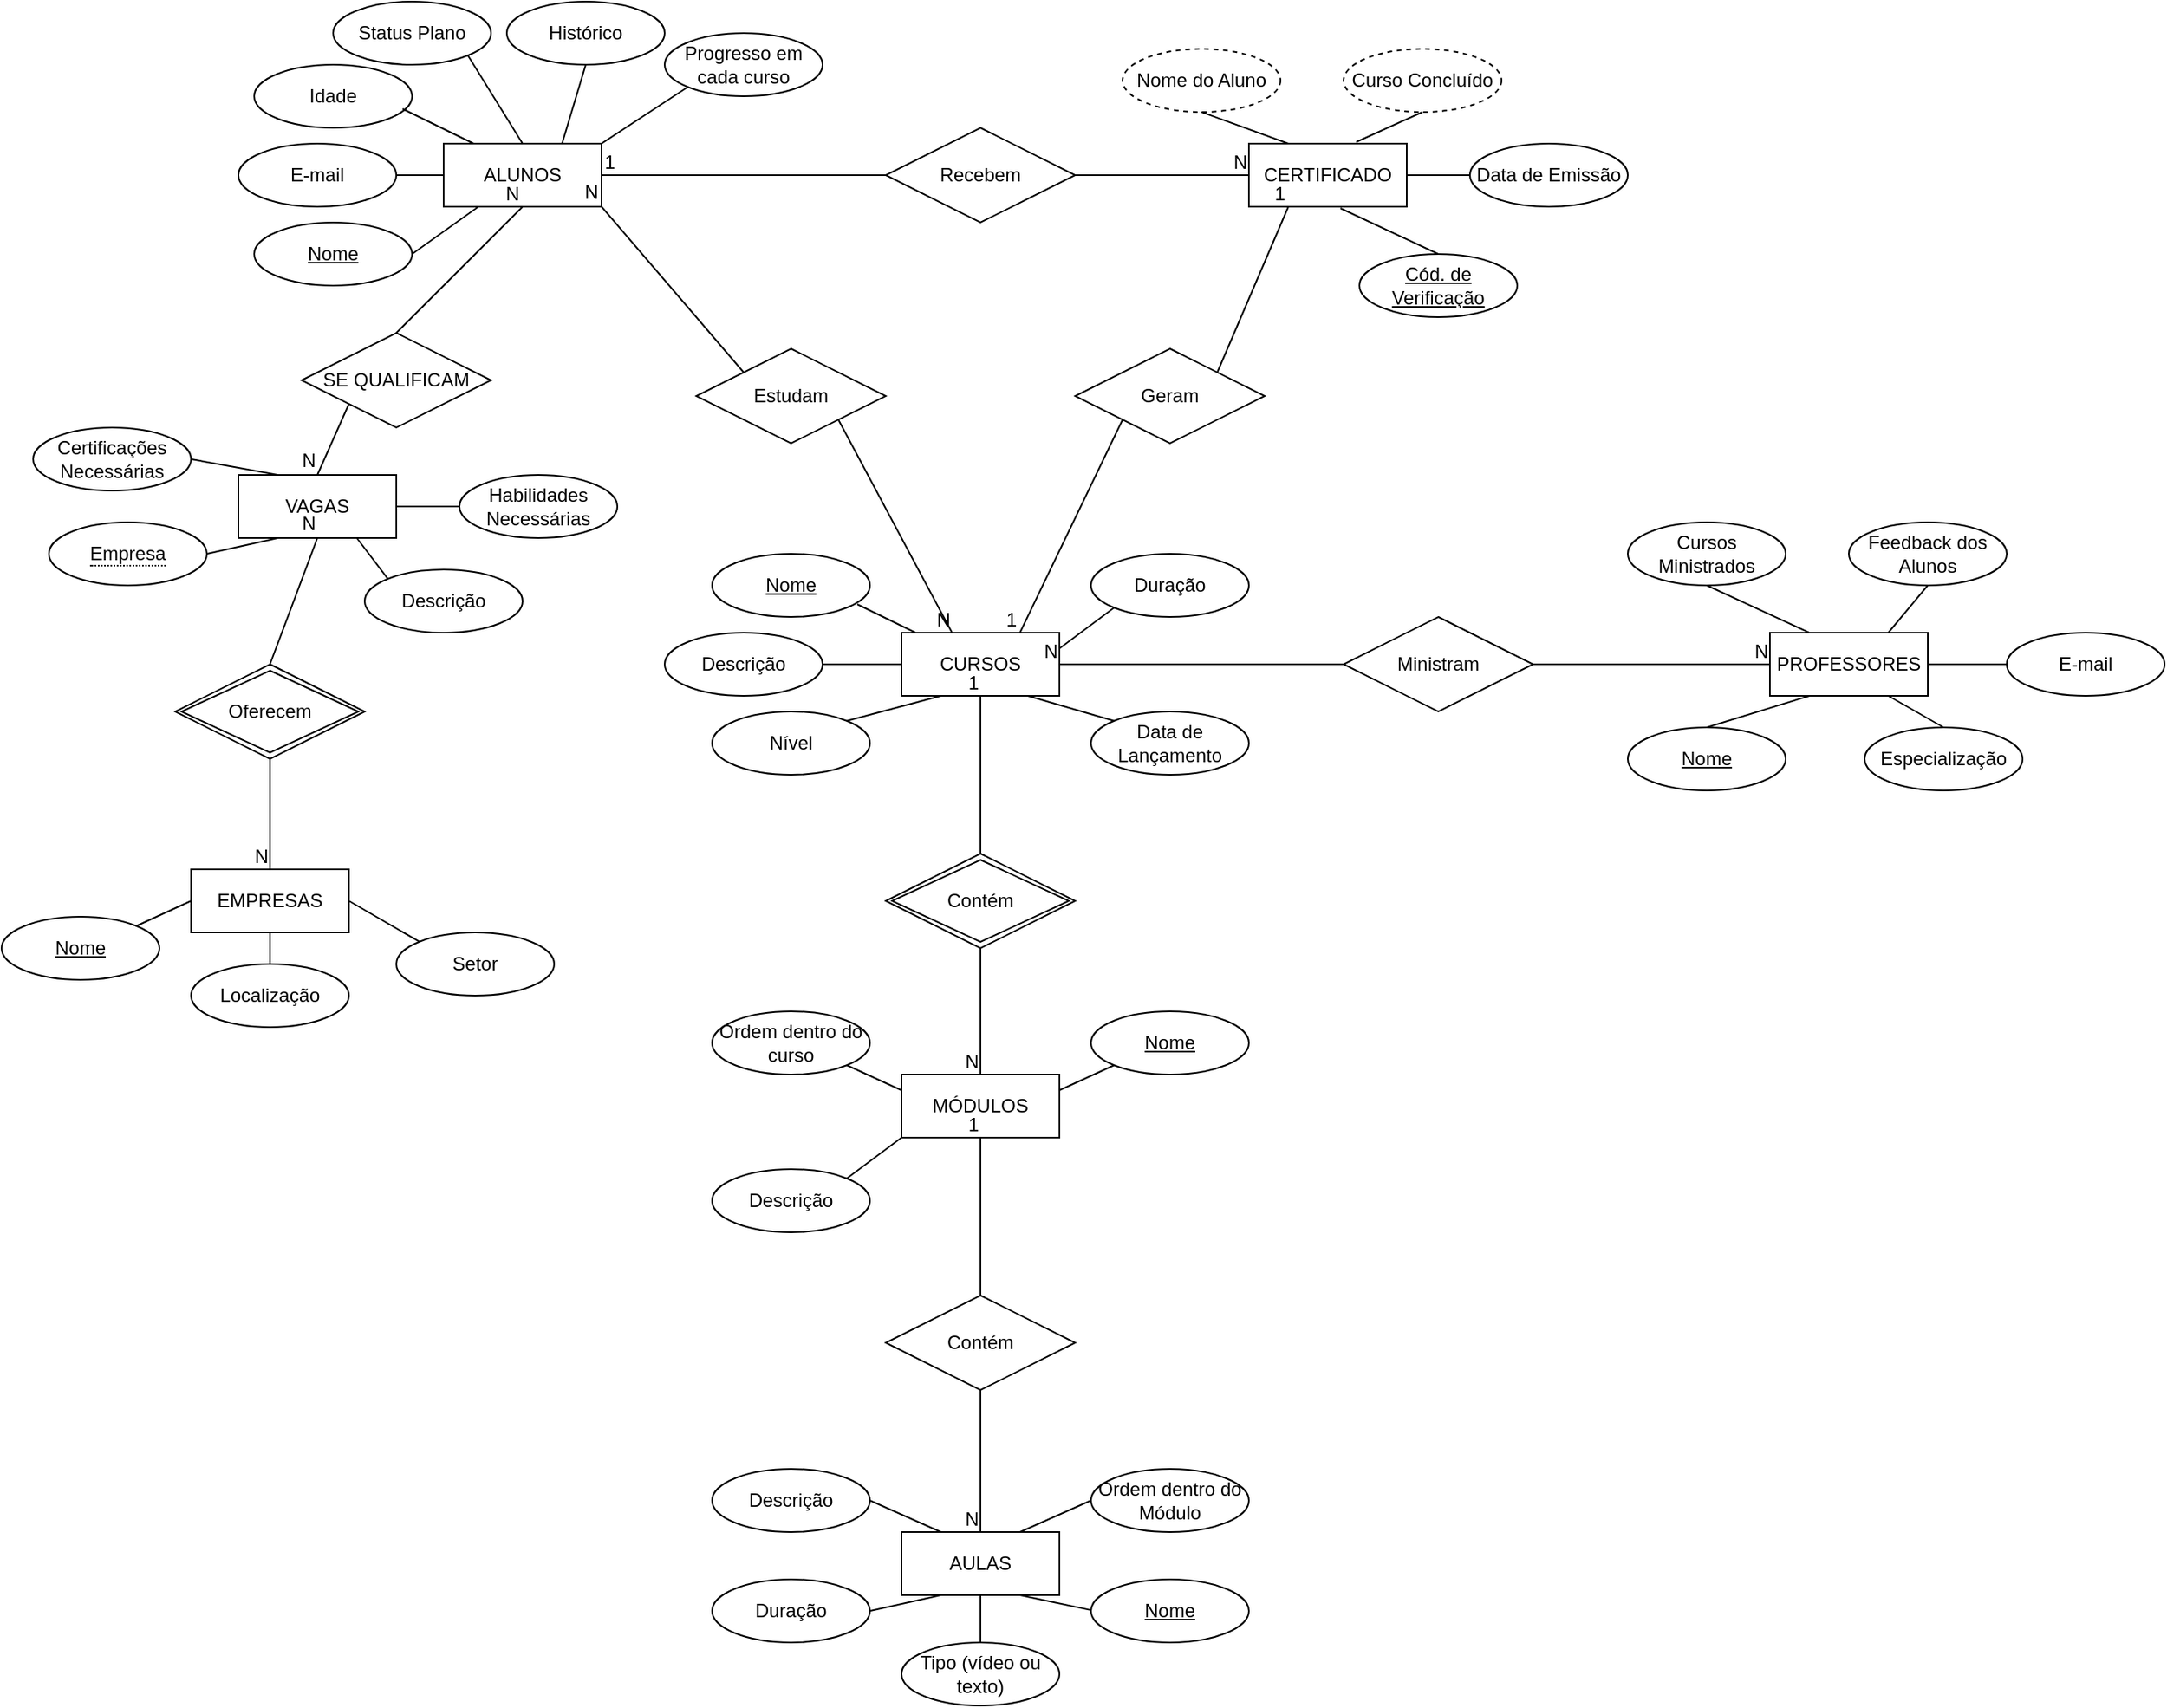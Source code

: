 <mxfile version="24.7.16">
  <diagram id="R2lEEEUBdFMjLlhIrx00" name="Page-1">
    <mxGraphModel dx="2006" dy="578" grid="1" gridSize="10" guides="1" tooltips="1" connect="1" arrows="1" fold="1" page="1" pageScale="1" pageWidth="850" pageHeight="1100" math="0" shadow="0" extFonts="Permanent Marker^https://fonts.googleapis.com/css?family=Permanent+Marker">
      <root>
        <mxCell id="0" />
        <mxCell id="1" parent="0" />
        <mxCell id="FF8oIaPpPTEZRq6Hy1B0-1" value="ALUNOS" style="whiteSpace=wrap;html=1;align=center;" vertex="1" parent="1">
          <mxGeometry x="200" y="130" width="100" height="40" as="geometry" />
        </mxCell>
        <mxCell id="FF8oIaPpPTEZRq6Hy1B0-8" value="E-mail" style="ellipse;whiteSpace=wrap;html=1;align=center;" vertex="1" parent="1">
          <mxGeometry x="70" y="130" width="100" height="40" as="geometry" />
        </mxCell>
        <mxCell id="FF8oIaPpPTEZRq6Hy1B0-9" value="Idade" style="ellipse;whiteSpace=wrap;html=1;align=center;" vertex="1" parent="1">
          <mxGeometry x="80" y="80" width="100" height="40" as="geometry" />
        </mxCell>
        <mxCell id="FF8oIaPpPTEZRq6Hy1B0-10" value="Status Plano" style="ellipse;whiteSpace=wrap;html=1;align=center;" vertex="1" parent="1">
          <mxGeometry x="130" y="40" width="100" height="40" as="geometry" />
        </mxCell>
        <mxCell id="FF8oIaPpPTEZRq6Hy1B0-11" value="Histórico" style="ellipse;whiteSpace=wrap;html=1;align=center;" vertex="1" parent="1">
          <mxGeometry x="240" y="40" width="100" height="40" as="geometry" />
        </mxCell>
        <mxCell id="FF8oIaPpPTEZRq6Hy1B0-12" value="Progresso em cada curso" style="ellipse;whiteSpace=wrap;html=1;align=center;" vertex="1" parent="1">
          <mxGeometry x="340" y="60" width="100" height="40" as="geometry" />
        </mxCell>
        <mxCell id="FF8oIaPpPTEZRq6Hy1B0-13" value="" style="endArrow=none;html=1;rounded=0;exitX=1;exitY=0.5;exitDx=0;exitDy=0;" edge="1" parent="1" target="FF8oIaPpPTEZRq6Hy1B0-1">
          <mxGeometry relative="1" as="geometry">
            <mxPoint x="180" y="200.0" as="sourcePoint" />
            <mxPoint x="410" y="199.5" as="targetPoint" />
          </mxGeometry>
        </mxCell>
        <mxCell id="FF8oIaPpPTEZRq6Hy1B0-17" value="" style="endArrow=none;html=1;rounded=0;entryX=0;entryY=0.5;entryDx=0;entryDy=0;" edge="1" parent="1" target="FF8oIaPpPTEZRq6Hy1B0-1">
          <mxGeometry relative="1" as="geometry">
            <mxPoint x="170" y="150" as="sourcePoint" />
            <mxPoint x="190" y="150" as="targetPoint" />
          </mxGeometry>
        </mxCell>
        <mxCell id="FF8oIaPpPTEZRq6Hy1B0-19" value="" style="endArrow=none;html=1;rounded=0;exitX=0.94;exitY=0.7;exitDx=0;exitDy=0;entryX=0.19;entryY=0;entryDx=0;entryDy=0;entryPerimeter=0;exitPerimeter=0;" edge="1" parent="1" source="FF8oIaPpPTEZRq6Hy1B0-9" target="FF8oIaPpPTEZRq6Hy1B0-1">
          <mxGeometry relative="1" as="geometry">
            <mxPoint x="190" y="99.5" as="sourcePoint" />
            <mxPoint x="350" y="99.5" as="targetPoint" />
          </mxGeometry>
        </mxCell>
        <mxCell id="FF8oIaPpPTEZRq6Hy1B0-21" value="" style="endArrow=none;html=1;rounded=0;exitX=1;exitY=1;exitDx=0;exitDy=0;entryX=0.5;entryY=0;entryDx=0;entryDy=0;" edge="1" parent="1" source="FF8oIaPpPTEZRq6Hy1B0-10" target="FF8oIaPpPTEZRq6Hy1B0-1">
          <mxGeometry relative="1" as="geometry">
            <mxPoint x="250" y="100" as="sourcePoint" />
            <mxPoint x="390" y="99.5" as="targetPoint" />
          </mxGeometry>
        </mxCell>
        <mxCell id="FF8oIaPpPTEZRq6Hy1B0-22" value="" style="endArrow=none;html=1;rounded=0;entryX=0.5;entryY=1;entryDx=0;entryDy=0;exitX=0.75;exitY=0;exitDx=0;exitDy=0;" edge="1" parent="1" source="FF8oIaPpPTEZRq6Hy1B0-1" target="FF8oIaPpPTEZRq6Hy1B0-11">
          <mxGeometry width="50" height="50" relative="1" as="geometry">
            <mxPoint x="360" y="210" as="sourcePoint" />
            <mxPoint x="410" y="160" as="targetPoint" />
          </mxGeometry>
        </mxCell>
        <mxCell id="FF8oIaPpPTEZRq6Hy1B0-24" value="" style="endArrow=none;html=1;rounded=0;entryX=0;entryY=1;entryDx=0;entryDy=0;" edge="1" parent="1" target="FF8oIaPpPTEZRq6Hy1B0-12">
          <mxGeometry relative="1" as="geometry">
            <mxPoint x="300" y="130" as="sourcePoint" />
            <mxPoint x="455" y="149.5" as="targetPoint" />
          </mxGeometry>
        </mxCell>
        <mxCell id="FF8oIaPpPTEZRq6Hy1B0-25" value="Recebem" style="shape=rhombus;perimeter=rhombusPerimeter;whiteSpace=wrap;html=1;align=center;" vertex="1" parent="1">
          <mxGeometry x="480" y="120" width="120" height="60" as="geometry" />
        </mxCell>
        <mxCell id="FF8oIaPpPTEZRq6Hy1B0-26" value="" style="endArrow=none;html=1;rounded=0;entryX=0;entryY=0.5;entryDx=0;entryDy=0;exitX=1;exitY=0.5;exitDx=0;exitDy=0;" edge="1" parent="1" source="FF8oIaPpPTEZRq6Hy1B0-1" target="FF8oIaPpPTEZRq6Hy1B0-25">
          <mxGeometry relative="1" as="geometry">
            <mxPoint x="330" y="150" as="sourcePoint" />
            <mxPoint x="490" y="150" as="targetPoint" />
          </mxGeometry>
        </mxCell>
        <mxCell id="FF8oIaPpPTEZRq6Hy1B0-27" value="1" style="resizable=0;html=1;whiteSpace=wrap;align=left;verticalAlign=bottom;" connectable="0" vertex="1" parent="FF8oIaPpPTEZRq6Hy1B0-26">
          <mxGeometry x="-1" relative="1" as="geometry" />
        </mxCell>
        <mxCell id="FF8oIaPpPTEZRq6Hy1B0-29" value="CERTIFICADO" style="whiteSpace=wrap;html=1;align=center;" vertex="1" parent="1">
          <mxGeometry x="710" y="130" width="100" height="40" as="geometry" />
        </mxCell>
        <mxCell id="FF8oIaPpPTEZRq6Hy1B0-30" value="" style="endArrow=none;html=1;rounded=0;exitX=1;exitY=0.5;exitDx=0;exitDy=0;" edge="1" parent="1" source="FF8oIaPpPTEZRq6Hy1B0-25">
          <mxGeometry relative="1" as="geometry">
            <mxPoint x="610" y="149.5" as="sourcePoint" />
            <mxPoint x="710" y="150" as="targetPoint" />
          </mxGeometry>
        </mxCell>
        <mxCell id="FF8oIaPpPTEZRq6Hy1B0-31" value="N" style="resizable=0;html=1;whiteSpace=wrap;align=right;verticalAlign=bottom;" connectable="0" vertex="1" parent="FF8oIaPpPTEZRq6Hy1B0-30">
          <mxGeometry x="1" relative="1" as="geometry" />
        </mxCell>
        <mxCell id="FF8oIaPpPTEZRq6Hy1B0-34" value="Data de Emissão" style="ellipse;whiteSpace=wrap;html=1;align=center;" vertex="1" parent="1">
          <mxGeometry x="850" y="130" width="100" height="40" as="geometry" />
        </mxCell>
        <mxCell id="FF8oIaPpPTEZRq6Hy1B0-35" value="Cód. de Verificação" style="ellipse;whiteSpace=wrap;html=1;align=center;fontStyle=4;" vertex="1" parent="1">
          <mxGeometry x="780" y="200" width="100" height="40" as="geometry" />
        </mxCell>
        <mxCell id="FF8oIaPpPTEZRq6Hy1B0-36" value="Nome do Aluno" style="ellipse;whiteSpace=wrap;html=1;align=center;dashed=1;" vertex="1" parent="1">
          <mxGeometry x="630" y="70" width="100" height="40" as="geometry" />
        </mxCell>
        <mxCell id="FF8oIaPpPTEZRq6Hy1B0-37" value="Curso Concluído" style="ellipse;whiteSpace=wrap;html=1;align=center;dashed=1;" vertex="1" parent="1">
          <mxGeometry x="770" y="70" width="100" height="40" as="geometry" />
        </mxCell>
        <mxCell id="FF8oIaPpPTEZRq6Hy1B0-38" value="" style="endArrow=none;html=1;rounded=0;exitX=0.5;exitY=1;exitDx=0;exitDy=0;entryX=0.25;entryY=0;entryDx=0;entryDy=0;" edge="1" parent="1" source="FF8oIaPpPTEZRq6Hy1B0-36" target="FF8oIaPpPTEZRq6Hy1B0-29">
          <mxGeometry relative="1" as="geometry">
            <mxPoint x="650" y="210" as="sourcePoint" />
            <mxPoint x="810" y="210" as="targetPoint" />
          </mxGeometry>
        </mxCell>
        <mxCell id="FF8oIaPpPTEZRq6Hy1B0-39" value="" style="endArrow=none;html=1;rounded=0;exitX=0.5;exitY=1;exitDx=0;exitDy=0;entryX=0.68;entryY=-0.025;entryDx=0;entryDy=0;entryPerimeter=0;" edge="1" parent="1" source="FF8oIaPpPTEZRq6Hy1B0-37" target="FF8oIaPpPTEZRq6Hy1B0-29">
          <mxGeometry relative="1" as="geometry">
            <mxPoint x="690" y="120" as="sourcePoint" />
            <mxPoint x="745" y="140" as="targetPoint" />
          </mxGeometry>
        </mxCell>
        <mxCell id="FF8oIaPpPTEZRq6Hy1B0-40" value="" style="endArrow=none;html=1;rounded=0;exitX=0;exitY=0.5;exitDx=0;exitDy=0;" edge="1" parent="1" source="FF8oIaPpPTEZRq6Hy1B0-34">
          <mxGeometry relative="1" as="geometry">
            <mxPoint x="700" y="130" as="sourcePoint" />
            <mxPoint x="810" y="150" as="targetPoint" />
          </mxGeometry>
        </mxCell>
        <mxCell id="FF8oIaPpPTEZRq6Hy1B0-41" value="" style="endArrow=none;html=1;rounded=0;exitX=0.58;exitY=1.025;exitDx=0;exitDy=0;entryX=0.5;entryY=0;entryDx=0;entryDy=0;exitPerimeter=0;" edge="1" parent="1" source="FF8oIaPpPTEZRq6Hy1B0-29" target="FF8oIaPpPTEZRq6Hy1B0-35">
          <mxGeometry relative="1" as="geometry">
            <mxPoint x="710" y="140" as="sourcePoint" />
            <mxPoint x="765" y="160" as="targetPoint" />
          </mxGeometry>
        </mxCell>
        <mxCell id="FF8oIaPpPTEZRq6Hy1B0-42" value="Estudam" style="shape=rhombus;perimeter=rhombusPerimeter;whiteSpace=wrap;html=1;align=center;" vertex="1" parent="1">
          <mxGeometry x="360" y="260" width="120" height="60" as="geometry" />
        </mxCell>
        <mxCell id="FF8oIaPpPTEZRq6Hy1B0-43" value="" style="endArrow=none;html=1;rounded=0;entryX=1;entryY=1;entryDx=0;entryDy=0;exitX=0;exitY=0;exitDx=0;exitDy=0;" edge="1" parent="1" source="FF8oIaPpPTEZRq6Hy1B0-42" target="FF8oIaPpPTEZRq6Hy1B0-1">
          <mxGeometry relative="1" as="geometry">
            <mxPoint x="350" y="210" as="sourcePoint" />
            <mxPoint x="510" y="210" as="targetPoint" />
          </mxGeometry>
        </mxCell>
        <mxCell id="FF8oIaPpPTEZRq6Hy1B0-44" value="N" style="resizable=0;html=1;whiteSpace=wrap;align=right;verticalAlign=bottom;" connectable="0" vertex="1" parent="FF8oIaPpPTEZRq6Hy1B0-43">
          <mxGeometry x="1" relative="1" as="geometry" />
        </mxCell>
        <mxCell id="FF8oIaPpPTEZRq6Hy1B0-45" value="CURSOS" style="whiteSpace=wrap;html=1;align=center;" vertex="1" parent="1">
          <mxGeometry x="490" y="440" width="100" height="40" as="geometry" />
        </mxCell>
        <mxCell id="FF8oIaPpPTEZRq6Hy1B0-46" value="Geram" style="shape=rhombus;perimeter=rhombusPerimeter;whiteSpace=wrap;html=1;align=center;" vertex="1" parent="1">
          <mxGeometry x="600" y="260" width="120" height="60" as="geometry" />
        </mxCell>
        <mxCell id="FF8oIaPpPTEZRq6Hy1B0-47" value="" style="endArrow=none;html=1;rounded=0;entryX=0.25;entryY=1;entryDx=0;entryDy=0;exitX=1;exitY=0;exitDx=0;exitDy=0;" edge="1" parent="1" source="FF8oIaPpPTEZRq6Hy1B0-46" target="FF8oIaPpPTEZRq6Hy1B0-29">
          <mxGeometry relative="1" as="geometry">
            <mxPoint x="520" y="210" as="sourcePoint" />
            <mxPoint x="680" y="210" as="targetPoint" />
          </mxGeometry>
        </mxCell>
        <mxCell id="FF8oIaPpPTEZRq6Hy1B0-48" value="1" style="resizable=0;html=1;whiteSpace=wrap;align=right;verticalAlign=bottom;" connectable="0" vertex="1" parent="FF8oIaPpPTEZRq6Hy1B0-47">
          <mxGeometry x="1" relative="1" as="geometry" />
        </mxCell>
        <mxCell id="FF8oIaPpPTEZRq6Hy1B0-50" value="" style="endArrow=none;html=1;rounded=0;entryX=0.32;entryY=0;entryDx=0;entryDy=0;entryPerimeter=0;exitX=1;exitY=1;exitDx=0;exitDy=0;" edge="1" parent="1" source="FF8oIaPpPTEZRq6Hy1B0-42" target="FF8oIaPpPTEZRq6Hy1B0-45">
          <mxGeometry relative="1" as="geometry">
            <mxPoint x="520" y="210" as="sourcePoint" />
            <mxPoint x="680" y="210" as="targetPoint" />
          </mxGeometry>
        </mxCell>
        <mxCell id="FF8oIaPpPTEZRq6Hy1B0-51" value="N" style="resizable=0;html=1;whiteSpace=wrap;align=right;verticalAlign=bottom;" connectable="0" vertex="1" parent="FF8oIaPpPTEZRq6Hy1B0-50">
          <mxGeometry x="1" relative="1" as="geometry" />
        </mxCell>
        <mxCell id="FF8oIaPpPTEZRq6Hy1B0-55" value="Nome" style="ellipse;whiteSpace=wrap;html=1;align=center;fontStyle=4;" vertex="1" parent="1">
          <mxGeometry x="370" y="390" width="100" height="40" as="geometry" />
        </mxCell>
        <mxCell id="FF8oIaPpPTEZRq6Hy1B0-56" value="Descrição" style="ellipse;whiteSpace=wrap;html=1;align=center;" vertex="1" parent="1">
          <mxGeometry x="340" y="440" width="100" height="40" as="geometry" />
        </mxCell>
        <mxCell id="FF8oIaPpPTEZRq6Hy1B0-57" value="Nível" style="ellipse;whiteSpace=wrap;html=1;align=center;" vertex="1" parent="1">
          <mxGeometry x="370" y="490" width="100" height="40" as="geometry" />
        </mxCell>
        <mxCell id="FF8oIaPpPTEZRq6Hy1B0-58" value="Data de Lançamento" style="ellipse;whiteSpace=wrap;html=1;align=center;" vertex="1" parent="1">
          <mxGeometry x="610" y="490" width="100" height="40" as="geometry" />
        </mxCell>
        <mxCell id="FF8oIaPpPTEZRq6Hy1B0-59" value="Duração" style="ellipse;whiteSpace=wrap;html=1;align=center;" vertex="1" parent="1">
          <mxGeometry x="610" y="390" width="100" height="40" as="geometry" />
        </mxCell>
        <mxCell id="FF8oIaPpPTEZRq6Hy1B0-66" value="" style="endArrow=none;html=1;rounded=0;exitX=0.92;exitY=0.8;exitDx=0;exitDy=0;exitPerimeter=0;" edge="1" parent="1" source="FF8oIaPpPTEZRq6Hy1B0-55" target="FF8oIaPpPTEZRq6Hy1B0-45">
          <mxGeometry relative="1" as="geometry">
            <mxPoint x="420" y="410" as="sourcePoint" />
            <mxPoint x="580" y="410" as="targetPoint" />
          </mxGeometry>
        </mxCell>
        <mxCell id="FF8oIaPpPTEZRq6Hy1B0-67" value="" style="endArrow=none;html=1;rounded=0;exitX=1;exitY=0.5;exitDx=0;exitDy=0;entryX=0;entryY=0.5;entryDx=0;entryDy=0;" edge="1" parent="1" source="FF8oIaPpPTEZRq6Hy1B0-56" target="FF8oIaPpPTEZRq6Hy1B0-45">
          <mxGeometry relative="1" as="geometry">
            <mxPoint x="482" y="432" as="sourcePoint" />
            <mxPoint x="514" y="450" as="targetPoint" />
          </mxGeometry>
        </mxCell>
        <mxCell id="FF8oIaPpPTEZRq6Hy1B0-68" value="" style="endArrow=none;html=1;rounded=0;exitX=1;exitY=0;exitDx=0;exitDy=0;entryX=0.25;entryY=1;entryDx=0;entryDy=0;" edge="1" parent="1" source="FF8oIaPpPTEZRq6Hy1B0-57" target="FF8oIaPpPTEZRq6Hy1B0-45">
          <mxGeometry relative="1" as="geometry">
            <mxPoint x="492" y="442" as="sourcePoint" />
            <mxPoint x="524" y="460" as="targetPoint" />
          </mxGeometry>
        </mxCell>
        <mxCell id="FF8oIaPpPTEZRq6Hy1B0-69" value="" style="endArrow=none;html=1;rounded=0;exitX=1;exitY=0.25;exitDx=0;exitDy=0;entryX=0;entryY=1;entryDx=0;entryDy=0;" edge="1" parent="1" source="FF8oIaPpPTEZRq6Hy1B0-45" target="FF8oIaPpPTEZRq6Hy1B0-59">
          <mxGeometry relative="1" as="geometry">
            <mxPoint x="502" y="452" as="sourcePoint" />
            <mxPoint x="534" y="470" as="targetPoint" />
          </mxGeometry>
        </mxCell>
        <mxCell id="FF8oIaPpPTEZRq6Hy1B0-70" value="" style="endArrow=none;html=1;rounded=0;entryX=0;entryY=0;entryDx=0;entryDy=0;" edge="1" parent="1" target="FF8oIaPpPTEZRq6Hy1B0-58">
          <mxGeometry relative="1" as="geometry">
            <mxPoint x="570" y="480" as="sourcePoint" />
            <mxPoint x="544" y="480" as="targetPoint" />
          </mxGeometry>
        </mxCell>
        <mxCell id="FF8oIaPpPTEZRq6Hy1B0-71" value="" style="endArrow=none;html=1;rounded=0;entryX=0.75;entryY=0;entryDx=0;entryDy=0;exitX=0;exitY=1;exitDx=0;exitDy=0;" edge="1" parent="1" source="FF8oIaPpPTEZRq6Hy1B0-46" target="FF8oIaPpPTEZRq6Hy1B0-45">
          <mxGeometry relative="1" as="geometry">
            <mxPoint x="420" y="410" as="sourcePoint" />
            <mxPoint x="580" y="410" as="targetPoint" />
          </mxGeometry>
        </mxCell>
        <mxCell id="FF8oIaPpPTEZRq6Hy1B0-72" value="1" style="resizable=0;html=1;whiteSpace=wrap;align=right;verticalAlign=bottom;" connectable="0" vertex="1" parent="FF8oIaPpPTEZRq6Hy1B0-71">
          <mxGeometry x="1" relative="1" as="geometry" />
        </mxCell>
        <mxCell id="FF8oIaPpPTEZRq6Hy1B0-73" value="Ministram" style="shape=rhombus;perimeter=rhombusPerimeter;whiteSpace=wrap;html=1;align=center;" vertex="1" parent="1">
          <mxGeometry x="770" y="430" width="120" height="60" as="geometry" />
        </mxCell>
        <mxCell id="FF8oIaPpPTEZRq6Hy1B0-74" value="" style="endArrow=none;html=1;rounded=0;entryX=1;entryY=0.5;entryDx=0;entryDy=0;exitX=0;exitY=0.5;exitDx=0;exitDy=0;" edge="1" parent="1" source="FF8oIaPpPTEZRq6Hy1B0-73" target="FF8oIaPpPTEZRq6Hy1B0-45">
          <mxGeometry relative="1" as="geometry">
            <mxPoint x="750" y="410" as="sourcePoint" />
            <mxPoint x="910" y="410" as="targetPoint" />
          </mxGeometry>
        </mxCell>
        <mxCell id="FF8oIaPpPTEZRq6Hy1B0-75" value="N" style="resizable=0;html=1;whiteSpace=wrap;align=right;verticalAlign=bottom;" connectable="0" vertex="1" parent="FF8oIaPpPTEZRq6Hy1B0-74">
          <mxGeometry x="1" relative="1" as="geometry" />
        </mxCell>
        <mxCell id="FF8oIaPpPTEZRq6Hy1B0-76" value="PROFESSORES" style="whiteSpace=wrap;html=1;align=center;" vertex="1" parent="1">
          <mxGeometry x="1040" y="440" width="100" height="40" as="geometry" />
        </mxCell>
        <mxCell id="FF8oIaPpPTEZRq6Hy1B0-77" value="" style="endArrow=none;html=1;rounded=0;entryX=0;entryY=0.5;entryDx=0;entryDy=0;exitX=1;exitY=0.5;exitDx=0;exitDy=0;" edge="1" parent="1" source="FF8oIaPpPTEZRq6Hy1B0-73" target="FF8oIaPpPTEZRq6Hy1B0-76">
          <mxGeometry relative="1" as="geometry">
            <mxPoint x="880" y="410" as="sourcePoint" />
            <mxPoint x="1040" y="410" as="targetPoint" />
          </mxGeometry>
        </mxCell>
        <mxCell id="FF8oIaPpPTEZRq6Hy1B0-78" value="N" style="resizable=0;html=1;whiteSpace=wrap;align=right;verticalAlign=bottom;" connectable="0" vertex="1" parent="FF8oIaPpPTEZRq6Hy1B0-77">
          <mxGeometry x="1" relative="1" as="geometry" />
        </mxCell>
        <mxCell id="FF8oIaPpPTEZRq6Hy1B0-79" value="Nome" style="ellipse;whiteSpace=wrap;html=1;align=center;fontStyle=4;" vertex="1" parent="1">
          <mxGeometry x="950" y="500" width="100" height="40" as="geometry" />
        </mxCell>
        <mxCell id="FF8oIaPpPTEZRq6Hy1B0-80" value="Cursos Ministrados" style="ellipse;whiteSpace=wrap;html=1;align=center;" vertex="1" parent="1">
          <mxGeometry x="950" y="370" width="100" height="40" as="geometry" />
        </mxCell>
        <mxCell id="FF8oIaPpPTEZRq6Hy1B0-81" value="Especialização" style="ellipse;whiteSpace=wrap;html=1;align=center;" vertex="1" parent="1">
          <mxGeometry x="1100" y="500" width="100" height="40" as="geometry" />
        </mxCell>
        <mxCell id="FF8oIaPpPTEZRq6Hy1B0-82" value="Feedback dos Alunos" style="ellipse;whiteSpace=wrap;html=1;align=center;" vertex="1" parent="1">
          <mxGeometry x="1090" y="370" width="100" height="40" as="geometry" />
        </mxCell>
        <mxCell id="FF8oIaPpPTEZRq6Hy1B0-83" value="E-mail" style="ellipse;whiteSpace=wrap;html=1;align=center;" vertex="1" parent="1">
          <mxGeometry x="1190" y="440" width="100" height="40" as="geometry" />
        </mxCell>
        <mxCell id="FF8oIaPpPTEZRq6Hy1B0-84" value="" style="endArrow=none;html=1;rounded=0;exitX=0.5;exitY=1;exitDx=0;exitDy=0;entryX=0.25;entryY=0;entryDx=0;entryDy=0;" edge="1" parent="1" source="FF8oIaPpPTEZRq6Hy1B0-80" target="FF8oIaPpPTEZRq6Hy1B0-76">
          <mxGeometry relative="1" as="geometry">
            <mxPoint x="1040" y="410" as="sourcePoint" />
            <mxPoint x="1200" y="410" as="targetPoint" />
          </mxGeometry>
        </mxCell>
        <mxCell id="FF8oIaPpPTEZRq6Hy1B0-85" value="" style="endArrow=none;html=1;rounded=0;exitX=0.5;exitY=1;exitDx=0;exitDy=0;entryX=0.75;entryY=0;entryDx=0;entryDy=0;" edge="1" parent="1" source="FF8oIaPpPTEZRq6Hy1B0-82" target="FF8oIaPpPTEZRq6Hy1B0-76">
          <mxGeometry relative="1" as="geometry">
            <mxPoint x="1010" y="420" as="sourcePoint" />
            <mxPoint x="1075" y="450" as="targetPoint" />
          </mxGeometry>
        </mxCell>
        <mxCell id="FF8oIaPpPTEZRq6Hy1B0-86" value="" style="endArrow=none;html=1;rounded=0;exitX=0;exitY=0.5;exitDx=0;exitDy=0;" edge="1" parent="1" source="FF8oIaPpPTEZRq6Hy1B0-83">
          <mxGeometry relative="1" as="geometry">
            <mxPoint x="1020" y="430" as="sourcePoint" />
            <mxPoint x="1140" y="460" as="targetPoint" />
          </mxGeometry>
        </mxCell>
        <mxCell id="FF8oIaPpPTEZRq6Hy1B0-87" value="" style="endArrow=none;html=1;rounded=0;exitX=0.75;exitY=1;exitDx=0;exitDy=0;entryX=0.5;entryY=0;entryDx=0;entryDy=0;" edge="1" parent="1" source="FF8oIaPpPTEZRq6Hy1B0-76" target="FF8oIaPpPTEZRq6Hy1B0-81">
          <mxGeometry relative="1" as="geometry">
            <mxPoint x="1030" y="440" as="sourcePoint" />
            <mxPoint x="1095" y="470" as="targetPoint" />
          </mxGeometry>
        </mxCell>
        <mxCell id="FF8oIaPpPTEZRq6Hy1B0-88" value="" style="endArrow=none;html=1;rounded=0;exitX=0.25;exitY=1;exitDx=0;exitDy=0;entryX=0.5;entryY=0;entryDx=0;entryDy=0;" edge="1" parent="1" source="FF8oIaPpPTEZRq6Hy1B0-76" target="FF8oIaPpPTEZRq6Hy1B0-79">
          <mxGeometry relative="1" as="geometry">
            <mxPoint x="1040" y="450" as="sourcePoint" />
            <mxPoint x="1105" y="480" as="targetPoint" />
          </mxGeometry>
        </mxCell>
        <mxCell id="FF8oIaPpPTEZRq6Hy1B0-89" value="Contém" style="shape=rhombus;double=1;perimeter=rhombusPerimeter;whiteSpace=wrap;html=1;align=center;" vertex="1" parent="1">
          <mxGeometry x="480" y="580" width="120" height="60" as="geometry" />
        </mxCell>
        <mxCell id="FF8oIaPpPTEZRq6Hy1B0-90" value="MÓDULOS" style="whiteSpace=wrap;html=1;align=center;" vertex="1" parent="1">
          <mxGeometry x="490" y="720" width="100" height="40" as="geometry" />
        </mxCell>
        <mxCell id="FF8oIaPpPTEZRq6Hy1B0-91" value="" style="endArrow=none;html=1;rounded=0;entryX=0.5;entryY=0;entryDx=0;entryDy=0;exitX=0.5;exitY=1;exitDx=0;exitDy=0;" edge="1" parent="1" source="FF8oIaPpPTEZRq6Hy1B0-89" target="FF8oIaPpPTEZRq6Hy1B0-90">
          <mxGeometry relative="1" as="geometry">
            <mxPoint x="450" y="610" as="sourcePoint" />
            <mxPoint x="610" y="610" as="targetPoint" />
          </mxGeometry>
        </mxCell>
        <mxCell id="FF8oIaPpPTEZRq6Hy1B0-92" value="N" style="resizable=0;html=1;whiteSpace=wrap;align=right;verticalAlign=bottom;" connectable="0" vertex="1" parent="FF8oIaPpPTEZRq6Hy1B0-91">
          <mxGeometry x="1" relative="1" as="geometry" />
        </mxCell>
        <mxCell id="FF8oIaPpPTEZRq6Hy1B0-93" value="" style="endArrow=none;html=1;rounded=0;entryX=0.5;entryY=1;entryDx=0;entryDy=0;exitX=0.5;exitY=0;exitDx=0;exitDy=0;" edge="1" parent="1" source="FF8oIaPpPTEZRq6Hy1B0-89" target="FF8oIaPpPTEZRq6Hy1B0-45">
          <mxGeometry relative="1" as="geometry">
            <mxPoint x="450" y="610" as="sourcePoint" />
            <mxPoint x="610" y="610" as="targetPoint" />
          </mxGeometry>
        </mxCell>
        <mxCell id="FF8oIaPpPTEZRq6Hy1B0-94" value="1" style="resizable=0;html=1;whiteSpace=wrap;align=right;verticalAlign=bottom;" connectable="0" vertex="1" parent="FF8oIaPpPTEZRq6Hy1B0-93">
          <mxGeometry x="1" relative="1" as="geometry" />
        </mxCell>
        <mxCell id="FF8oIaPpPTEZRq6Hy1B0-95" value="Ordem dentro do curso" style="ellipse;whiteSpace=wrap;html=1;align=center;" vertex="1" parent="1">
          <mxGeometry x="370" y="680" width="100" height="40" as="geometry" />
        </mxCell>
        <mxCell id="FF8oIaPpPTEZRq6Hy1B0-96" value="Descrição" style="ellipse;whiteSpace=wrap;html=1;align=center;" vertex="1" parent="1">
          <mxGeometry x="370" y="780" width="100" height="40" as="geometry" />
        </mxCell>
        <mxCell id="FF8oIaPpPTEZRq6Hy1B0-99" value="" style="endArrow=none;html=1;rounded=0;exitX=1;exitY=0;exitDx=0;exitDy=0;entryX=0;entryY=1;entryDx=0;entryDy=0;" edge="1" parent="1" source="FF8oIaPpPTEZRq6Hy1B0-96" target="FF8oIaPpPTEZRq6Hy1B0-90">
          <mxGeometry relative="1" as="geometry">
            <mxPoint x="450" y="810" as="sourcePoint" />
            <mxPoint x="610" y="810" as="targetPoint" />
          </mxGeometry>
        </mxCell>
        <mxCell id="FF8oIaPpPTEZRq6Hy1B0-100" value="" style="endArrow=none;html=1;rounded=0;exitX=0;exitY=0.25;exitDx=0;exitDy=0;entryX=1;entryY=1;entryDx=0;entryDy=0;" edge="1" parent="1" source="FF8oIaPpPTEZRq6Hy1B0-90" target="FF8oIaPpPTEZRq6Hy1B0-95">
          <mxGeometry relative="1" as="geometry">
            <mxPoint x="465" y="796" as="sourcePoint" />
            <mxPoint x="500" y="770" as="targetPoint" />
          </mxGeometry>
        </mxCell>
        <mxCell id="FF8oIaPpPTEZRq6Hy1B0-101" value="" style="endArrow=none;html=1;rounded=0;exitX=1;exitY=0.25;exitDx=0;exitDy=0;entryX=0;entryY=1;entryDx=0;entryDy=0;" edge="1" parent="1" source="FF8oIaPpPTEZRq6Hy1B0-90">
          <mxGeometry relative="1" as="geometry">
            <mxPoint x="475" y="806" as="sourcePoint" />
            <mxPoint x="624.645" y="714.142" as="targetPoint" />
          </mxGeometry>
        </mxCell>
        <mxCell id="FF8oIaPpPTEZRq6Hy1B0-103" value="Contém" style="shape=rhombus;perimeter=rhombusPerimeter;whiteSpace=wrap;html=1;align=center;" vertex="1" parent="1">
          <mxGeometry x="480" y="860" width="120" height="60" as="geometry" />
        </mxCell>
        <mxCell id="FF8oIaPpPTEZRq6Hy1B0-104" value="" style="endArrow=none;html=1;rounded=0;entryX=0.5;entryY=1;entryDx=0;entryDy=0;exitX=0.5;exitY=0;exitDx=0;exitDy=0;" edge="1" parent="1" source="FF8oIaPpPTEZRq6Hy1B0-103" target="FF8oIaPpPTEZRq6Hy1B0-90">
          <mxGeometry relative="1" as="geometry">
            <mxPoint x="450" y="910" as="sourcePoint" />
            <mxPoint x="610" y="910" as="targetPoint" />
          </mxGeometry>
        </mxCell>
        <mxCell id="FF8oIaPpPTEZRq6Hy1B0-105" value="1" style="resizable=0;html=1;whiteSpace=wrap;align=right;verticalAlign=bottom;" connectable="0" vertex="1" parent="FF8oIaPpPTEZRq6Hy1B0-104">
          <mxGeometry x="1" relative="1" as="geometry" />
        </mxCell>
        <mxCell id="FF8oIaPpPTEZRq6Hy1B0-106" value="AULAS" style="whiteSpace=wrap;html=1;align=center;" vertex="1" parent="1">
          <mxGeometry x="490" y="1010" width="100" height="40" as="geometry" />
        </mxCell>
        <mxCell id="FF8oIaPpPTEZRq6Hy1B0-107" value="" style="endArrow=none;html=1;rounded=0;entryX=0.5;entryY=0;entryDx=0;entryDy=0;exitX=0.5;exitY=1;exitDx=0;exitDy=0;" edge="1" parent="1" source="FF8oIaPpPTEZRq6Hy1B0-103" target="FF8oIaPpPTEZRq6Hy1B0-106">
          <mxGeometry relative="1" as="geometry">
            <mxPoint x="450" y="910" as="sourcePoint" />
            <mxPoint x="610" y="910" as="targetPoint" />
          </mxGeometry>
        </mxCell>
        <mxCell id="FF8oIaPpPTEZRq6Hy1B0-108" value="N" style="resizable=0;html=1;whiteSpace=wrap;align=right;verticalAlign=bottom;" connectable="0" vertex="1" parent="FF8oIaPpPTEZRq6Hy1B0-107">
          <mxGeometry x="1" relative="1" as="geometry" />
        </mxCell>
        <mxCell id="FF8oIaPpPTEZRq6Hy1B0-109" value="Ordem dentro do Módulo" style="ellipse;whiteSpace=wrap;html=1;align=center;" vertex="1" parent="1">
          <mxGeometry x="610" y="970" width="100" height="40" as="geometry" />
        </mxCell>
        <mxCell id="FF8oIaPpPTEZRq6Hy1B0-110" value="Tipo (vídeo ou texto)" style="ellipse;whiteSpace=wrap;html=1;align=center;" vertex="1" parent="1">
          <mxGeometry x="490" y="1080" width="100" height="40" as="geometry" />
        </mxCell>
        <mxCell id="FF8oIaPpPTEZRq6Hy1B0-111" value="Descrição" style="ellipse;whiteSpace=wrap;html=1;align=center;" vertex="1" parent="1">
          <mxGeometry x="370" y="970" width="100" height="40" as="geometry" />
        </mxCell>
        <mxCell id="FF8oIaPpPTEZRq6Hy1B0-112" value="Duração" style="ellipse;whiteSpace=wrap;html=1;align=center;" vertex="1" parent="1">
          <mxGeometry x="370" y="1040" width="100" height="40" as="geometry" />
        </mxCell>
        <mxCell id="FF8oIaPpPTEZRq6Hy1B0-115" value="" style="endArrow=none;html=1;rounded=0;exitX=1;exitY=0.5;exitDx=0;exitDy=0;entryX=0.25;entryY=0;entryDx=0;entryDy=0;" edge="1" parent="1" source="FF8oIaPpPTEZRq6Hy1B0-111" target="FF8oIaPpPTEZRq6Hy1B0-106">
          <mxGeometry relative="1" as="geometry">
            <mxPoint x="450" y="810" as="sourcePoint" />
            <mxPoint x="610" y="810" as="targetPoint" />
          </mxGeometry>
        </mxCell>
        <mxCell id="FF8oIaPpPTEZRq6Hy1B0-116" value="" style="endArrow=none;html=1;rounded=0;exitX=1;exitY=0.5;exitDx=0;exitDy=0;entryX=0.25;entryY=1;entryDx=0;entryDy=0;" edge="1" parent="1" source="FF8oIaPpPTEZRq6Hy1B0-112" target="FF8oIaPpPTEZRq6Hy1B0-106">
          <mxGeometry relative="1" as="geometry">
            <mxPoint x="480" y="1000" as="sourcePoint" />
            <mxPoint x="525" y="1020" as="targetPoint" />
          </mxGeometry>
        </mxCell>
        <mxCell id="FF8oIaPpPTEZRq6Hy1B0-117" value="" style="endArrow=none;html=1;rounded=0;exitX=0.5;exitY=1;exitDx=0;exitDy=0;entryX=0.5;entryY=0;entryDx=0;entryDy=0;" edge="1" parent="1" source="FF8oIaPpPTEZRq6Hy1B0-106" target="FF8oIaPpPTEZRq6Hy1B0-110">
          <mxGeometry relative="1" as="geometry">
            <mxPoint x="490" y="1010" as="sourcePoint" />
            <mxPoint x="535" y="1030" as="targetPoint" />
          </mxGeometry>
        </mxCell>
        <mxCell id="FF8oIaPpPTEZRq6Hy1B0-118" value="" style="endArrow=none;html=1;rounded=0;exitX=0.75;exitY=1;exitDx=0;exitDy=0;" edge="1" parent="1" source="FF8oIaPpPTEZRq6Hy1B0-106">
          <mxGeometry relative="1" as="geometry">
            <mxPoint x="500" y="1020" as="sourcePoint" />
            <mxPoint x="615.754" y="1060.685" as="targetPoint" />
          </mxGeometry>
        </mxCell>
        <mxCell id="FF8oIaPpPTEZRq6Hy1B0-119" value="" style="endArrow=none;html=1;rounded=0;exitX=0.75;exitY=0;exitDx=0;exitDy=0;entryX=0;entryY=0.5;entryDx=0;entryDy=0;" edge="1" parent="1" source="FF8oIaPpPTEZRq6Hy1B0-106" target="FF8oIaPpPTEZRq6Hy1B0-109">
          <mxGeometry relative="1" as="geometry">
            <mxPoint x="510" y="1030" as="sourcePoint" />
            <mxPoint x="555" y="1050" as="targetPoint" />
          </mxGeometry>
        </mxCell>
        <mxCell id="FF8oIaPpPTEZRq6Hy1B0-120" value="Nome" style="ellipse;whiteSpace=wrap;html=1;align=center;fontStyle=4;" vertex="1" parent="1">
          <mxGeometry x="610" y="1040" width="100" height="40" as="geometry" />
        </mxCell>
        <mxCell id="FF8oIaPpPTEZRq6Hy1B0-121" value="Nome" style="ellipse;whiteSpace=wrap;html=1;align=center;fontStyle=4;" vertex="1" parent="1">
          <mxGeometry x="610" y="680" width="100" height="40" as="geometry" />
        </mxCell>
        <mxCell id="FF8oIaPpPTEZRq6Hy1B0-122" value="EMPRESAS" style="whiteSpace=wrap;html=1;align=center;" vertex="1" parent="1">
          <mxGeometry x="40" y="590" width="100" height="40" as="geometry" />
        </mxCell>
        <mxCell id="FF8oIaPpPTEZRq6Hy1B0-123" value="Nome" style="ellipse;whiteSpace=wrap;html=1;align=center;fontStyle=4;" vertex="1" parent="1">
          <mxGeometry x="-80" y="620" width="100" height="40" as="geometry" />
        </mxCell>
        <mxCell id="FF8oIaPpPTEZRq6Hy1B0-124" value="Setor" style="ellipse;whiteSpace=wrap;html=1;align=center;" vertex="1" parent="1">
          <mxGeometry x="170" y="630" width="100" height="40" as="geometry" />
        </mxCell>
        <mxCell id="FF8oIaPpPTEZRq6Hy1B0-125" value="Localização" style="ellipse;whiteSpace=wrap;html=1;align=center;" vertex="1" parent="1">
          <mxGeometry x="40" y="650" width="100" height="40" as="geometry" />
        </mxCell>
        <mxCell id="FF8oIaPpPTEZRq6Hy1B0-126" value="VAGAS" style="whiteSpace=wrap;html=1;align=center;" vertex="1" parent="1">
          <mxGeometry x="70" y="340" width="100" height="40" as="geometry" />
        </mxCell>
        <mxCell id="FF8oIaPpPTEZRq6Hy1B0-128" value="" style="endArrow=none;html=1;rounded=0;entryX=0.5;entryY=0;entryDx=0;entryDy=0;exitX=0.5;exitY=1;exitDx=0;exitDy=0;" edge="1" parent="1" source="FF8oIaPpPTEZRq6Hy1B0-137" target="FF8oIaPpPTEZRq6Hy1B0-122">
          <mxGeometry relative="1" as="geometry">
            <mxPoint x="-10" y="525" as="sourcePoint" />
            <mxPoint x="170" y="460" as="targetPoint" />
          </mxGeometry>
        </mxCell>
        <mxCell id="FF8oIaPpPTEZRq6Hy1B0-129" value="N" style="resizable=0;html=1;whiteSpace=wrap;align=right;verticalAlign=bottom;" connectable="0" vertex="1" parent="FF8oIaPpPTEZRq6Hy1B0-128">
          <mxGeometry x="1" relative="1" as="geometry" />
        </mxCell>
        <mxCell id="FF8oIaPpPTEZRq6Hy1B0-130" value="" style="endArrow=none;html=1;rounded=0;entryX=0.5;entryY=1;entryDx=0;entryDy=0;exitX=0.5;exitY=0;exitDx=0;exitDy=0;" edge="1" parent="1" source="FF8oIaPpPTEZRq6Hy1B0-137" target="FF8oIaPpPTEZRq6Hy1B0-126">
          <mxGeometry relative="1" as="geometry">
            <mxPoint x="44" y="490.98" as="sourcePoint" />
            <mxPoint x="-60" y="590" as="targetPoint" />
          </mxGeometry>
        </mxCell>
        <mxCell id="FF8oIaPpPTEZRq6Hy1B0-131" value="N" style="resizable=0;html=1;whiteSpace=wrap;align=right;verticalAlign=bottom;" connectable="0" vertex="1" parent="FF8oIaPpPTEZRq6Hy1B0-130">
          <mxGeometry x="1" relative="1" as="geometry" />
        </mxCell>
        <mxCell id="FF8oIaPpPTEZRq6Hy1B0-132" value="" style="endArrow=none;html=1;rounded=0;entryX=1;entryY=0;entryDx=0;entryDy=0;exitX=0;exitY=0.5;exitDx=0;exitDy=0;" edge="1" parent="1" source="FF8oIaPpPTEZRq6Hy1B0-122" target="FF8oIaPpPTEZRq6Hy1B0-123">
          <mxGeometry relative="1" as="geometry">
            <mxPoint x="10" y="460" as="sourcePoint" />
            <mxPoint x="170" y="460" as="targetPoint" />
          </mxGeometry>
        </mxCell>
        <mxCell id="FF8oIaPpPTEZRq6Hy1B0-133" value="" style="endArrow=none;html=1;rounded=0;entryX=0.5;entryY=0;entryDx=0;entryDy=0;exitX=0.5;exitY=1;exitDx=0;exitDy=0;" edge="1" parent="1" source="FF8oIaPpPTEZRq6Hy1B0-122" target="FF8oIaPpPTEZRq6Hy1B0-125">
          <mxGeometry relative="1" as="geometry">
            <mxPoint x="-110" y="610" as="sourcePoint" />
            <mxPoint x="-145" y="626" as="targetPoint" />
          </mxGeometry>
        </mxCell>
        <mxCell id="FF8oIaPpPTEZRq6Hy1B0-134" value="" style="endArrow=none;html=1;rounded=0;entryX=0;entryY=0;entryDx=0;entryDy=0;exitX=1;exitY=0.5;exitDx=0;exitDy=0;" edge="1" parent="1" source="FF8oIaPpPTEZRq6Hy1B0-122" target="FF8oIaPpPTEZRq6Hy1B0-124">
          <mxGeometry relative="1" as="geometry">
            <mxPoint x="-60" y="630" as="sourcePoint" />
            <mxPoint x="-60" y="650" as="targetPoint" />
          </mxGeometry>
        </mxCell>
        <mxCell id="FF8oIaPpPTEZRq6Hy1B0-137" value="Oferecem" style="shape=rhombus;double=1;perimeter=rhombusPerimeter;whiteSpace=wrap;html=1;align=center;" vertex="1" parent="1">
          <mxGeometry x="30" y="460" width="120" height="60" as="geometry" />
        </mxCell>
        <mxCell id="FF8oIaPpPTEZRq6Hy1B0-138" value="&lt;span style=&quot;border-bottom: 1px dotted&quot;&gt;Empresa&lt;/span&gt;" style="ellipse;whiteSpace=wrap;html=1;align=center;" vertex="1" parent="1">
          <mxGeometry x="-50" y="370" width="100" height="40" as="geometry" />
        </mxCell>
        <mxCell id="FF8oIaPpPTEZRq6Hy1B0-139" value="Certificações Necessárias" style="ellipse;whiteSpace=wrap;html=1;align=center;" vertex="1" parent="1">
          <mxGeometry x="-60" y="310" width="100" height="40" as="geometry" />
        </mxCell>
        <mxCell id="FF8oIaPpPTEZRq6Hy1B0-140" value="Descrição" style="ellipse;whiteSpace=wrap;html=1;align=center;" vertex="1" parent="1">
          <mxGeometry x="150" y="400" width="100" height="40" as="geometry" />
        </mxCell>
        <mxCell id="FF8oIaPpPTEZRq6Hy1B0-141" value="Habilidades Necessárias" style="ellipse;whiteSpace=wrap;html=1;align=center;" vertex="1" parent="1">
          <mxGeometry x="210" y="340" width="100" height="40" as="geometry" />
        </mxCell>
        <mxCell id="FF8oIaPpPTEZRq6Hy1B0-142" value="SE QUALIFICAM" style="shape=rhombus;perimeter=rhombusPerimeter;whiteSpace=wrap;html=1;align=center;" vertex="1" parent="1">
          <mxGeometry x="110" y="250" width="120" height="60" as="geometry" />
        </mxCell>
        <mxCell id="FF8oIaPpPTEZRq6Hy1B0-143" value="" style="endArrow=none;html=1;rounded=0;exitX=1;exitY=0.5;exitDx=0;exitDy=0;entryX=0.25;entryY=1;entryDx=0;entryDy=0;" edge="1" parent="1" source="FF8oIaPpPTEZRq6Hy1B0-138" target="FF8oIaPpPTEZRq6Hy1B0-126">
          <mxGeometry relative="1" as="geometry">
            <mxPoint x="170" y="420" as="sourcePoint" />
            <mxPoint x="330" y="420" as="targetPoint" />
          </mxGeometry>
        </mxCell>
        <mxCell id="FF8oIaPpPTEZRq6Hy1B0-144" value="" style="endArrow=none;html=1;rounded=0;exitX=1;exitY=0.5;exitDx=0;exitDy=0;entryX=0.25;entryY=0;entryDx=0;entryDy=0;" edge="1" parent="1" source="FF8oIaPpPTEZRq6Hy1B0-139" target="FF8oIaPpPTEZRq6Hy1B0-126">
          <mxGeometry relative="1" as="geometry">
            <mxPoint x="60" y="400" as="sourcePoint" />
            <mxPoint x="105" y="390" as="targetPoint" />
          </mxGeometry>
        </mxCell>
        <mxCell id="FF8oIaPpPTEZRq6Hy1B0-145" value="" style="endArrow=none;html=1;rounded=0;exitX=0;exitY=0.5;exitDx=0;exitDy=0;entryX=1;entryY=0.5;entryDx=0;entryDy=0;" edge="1" parent="1" source="FF8oIaPpPTEZRq6Hy1B0-141" target="FF8oIaPpPTEZRq6Hy1B0-126">
          <mxGeometry relative="1" as="geometry">
            <mxPoint x="70" y="410" as="sourcePoint" />
            <mxPoint x="115" y="400" as="targetPoint" />
          </mxGeometry>
        </mxCell>
        <mxCell id="FF8oIaPpPTEZRq6Hy1B0-146" value="" style="endArrow=none;html=1;rounded=0;exitX=0.75;exitY=1;exitDx=0;exitDy=0;entryX=0;entryY=0;entryDx=0;entryDy=0;" edge="1" parent="1" source="FF8oIaPpPTEZRq6Hy1B0-126" target="FF8oIaPpPTEZRq6Hy1B0-140">
          <mxGeometry relative="1" as="geometry">
            <mxPoint x="80" y="420" as="sourcePoint" />
            <mxPoint x="125" y="410" as="targetPoint" />
          </mxGeometry>
        </mxCell>
        <mxCell id="FF8oIaPpPTEZRq6Hy1B0-147" value="" style="endArrow=none;html=1;rounded=0;entryX=0.5;entryY=1;entryDx=0;entryDy=0;exitX=0.5;exitY=0;exitDx=0;exitDy=0;" edge="1" parent="1" source="FF8oIaPpPTEZRq6Hy1B0-142" target="FF8oIaPpPTEZRq6Hy1B0-1">
          <mxGeometry relative="1" as="geometry">
            <mxPoint x="170" y="420" as="sourcePoint" />
            <mxPoint x="330" y="420" as="targetPoint" />
          </mxGeometry>
        </mxCell>
        <mxCell id="FF8oIaPpPTEZRq6Hy1B0-148" value="N" style="resizable=0;html=1;whiteSpace=wrap;align=right;verticalAlign=bottom;" connectable="0" vertex="1" parent="FF8oIaPpPTEZRq6Hy1B0-147">
          <mxGeometry x="1" relative="1" as="geometry" />
        </mxCell>
        <mxCell id="FF8oIaPpPTEZRq6Hy1B0-149" value="" style="endArrow=none;html=1;rounded=0;entryX=0.5;entryY=0;entryDx=0;entryDy=0;exitX=0;exitY=1;exitDx=0;exitDy=0;" edge="1" parent="1" source="FF8oIaPpPTEZRq6Hy1B0-142" target="FF8oIaPpPTEZRq6Hy1B0-126">
          <mxGeometry relative="1" as="geometry">
            <mxPoint x="147" y="290" as="sourcePoint" />
            <mxPoint x="330" y="420" as="targetPoint" />
          </mxGeometry>
        </mxCell>
        <mxCell id="FF8oIaPpPTEZRq6Hy1B0-150" value="N" style="resizable=0;html=1;whiteSpace=wrap;align=right;verticalAlign=bottom;" connectable="0" vertex="1" parent="FF8oIaPpPTEZRq6Hy1B0-149">
          <mxGeometry x="1" relative="1" as="geometry" />
        </mxCell>
        <mxCell id="FF8oIaPpPTEZRq6Hy1B0-151" value="Nome" style="ellipse;whiteSpace=wrap;html=1;align=center;fontStyle=4;" vertex="1" parent="1">
          <mxGeometry x="80" y="180" width="100" height="40" as="geometry" />
        </mxCell>
      </root>
    </mxGraphModel>
  </diagram>
</mxfile>
